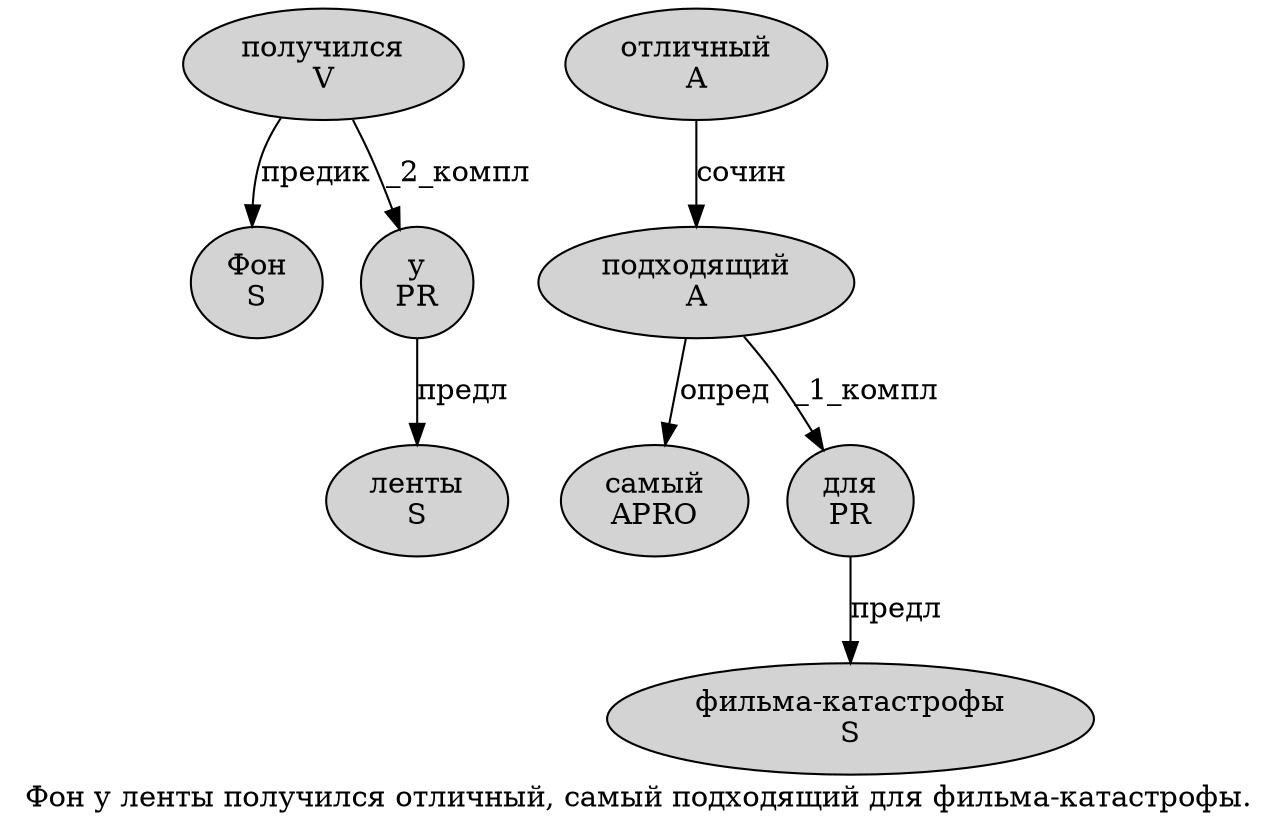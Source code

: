digraph SENTENCE_4509 {
	graph [label="Фон у ленты получился отличный, самый подходящий для фильма-катастрофы."]
	node [style=filled]
		0 [label="Фон
S" color="" fillcolor=lightgray penwidth=1 shape=ellipse]
		1 [label="у
PR" color="" fillcolor=lightgray penwidth=1 shape=ellipse]
		2 [label="ленты
S" color="" fillcolor=lightgray penwidth=1 shape=ellipse]
		3 [label="получился
V" color="" fillcolor=lightgray penwidth=1 shape=ellipse]
		4 [label="отличный
A" color="" fillcolor=lightgray penwidth=1 shape=ellipse]
		6 [label="самый
APRO" color="" fillcolor=lightgray penwidth=1 shape=ellipse]
		7 [label="подходящий
A" color="" fillcolor=lightgray penwidth=1 shape=ellipse]
		8 [label="для
PR" color="" fillcolor=lightgray penwidth=1 shape=ellipse]
		9 [label="фильма-катастрофы
S" color="" fillcolor=lightgray penwidth=1 shape=ellipse]
			4 -> 7 [label="сочин"]
			7 -> 6 [label="опред"]
			7 -> 8 [label="_1_компл"]
			8 -> 9 [label="предл"]
			1 -> 2 [label="предл"]
			3 -> 0 [label="предик"]
			3 -> 1 [label="_2_компл"]
}